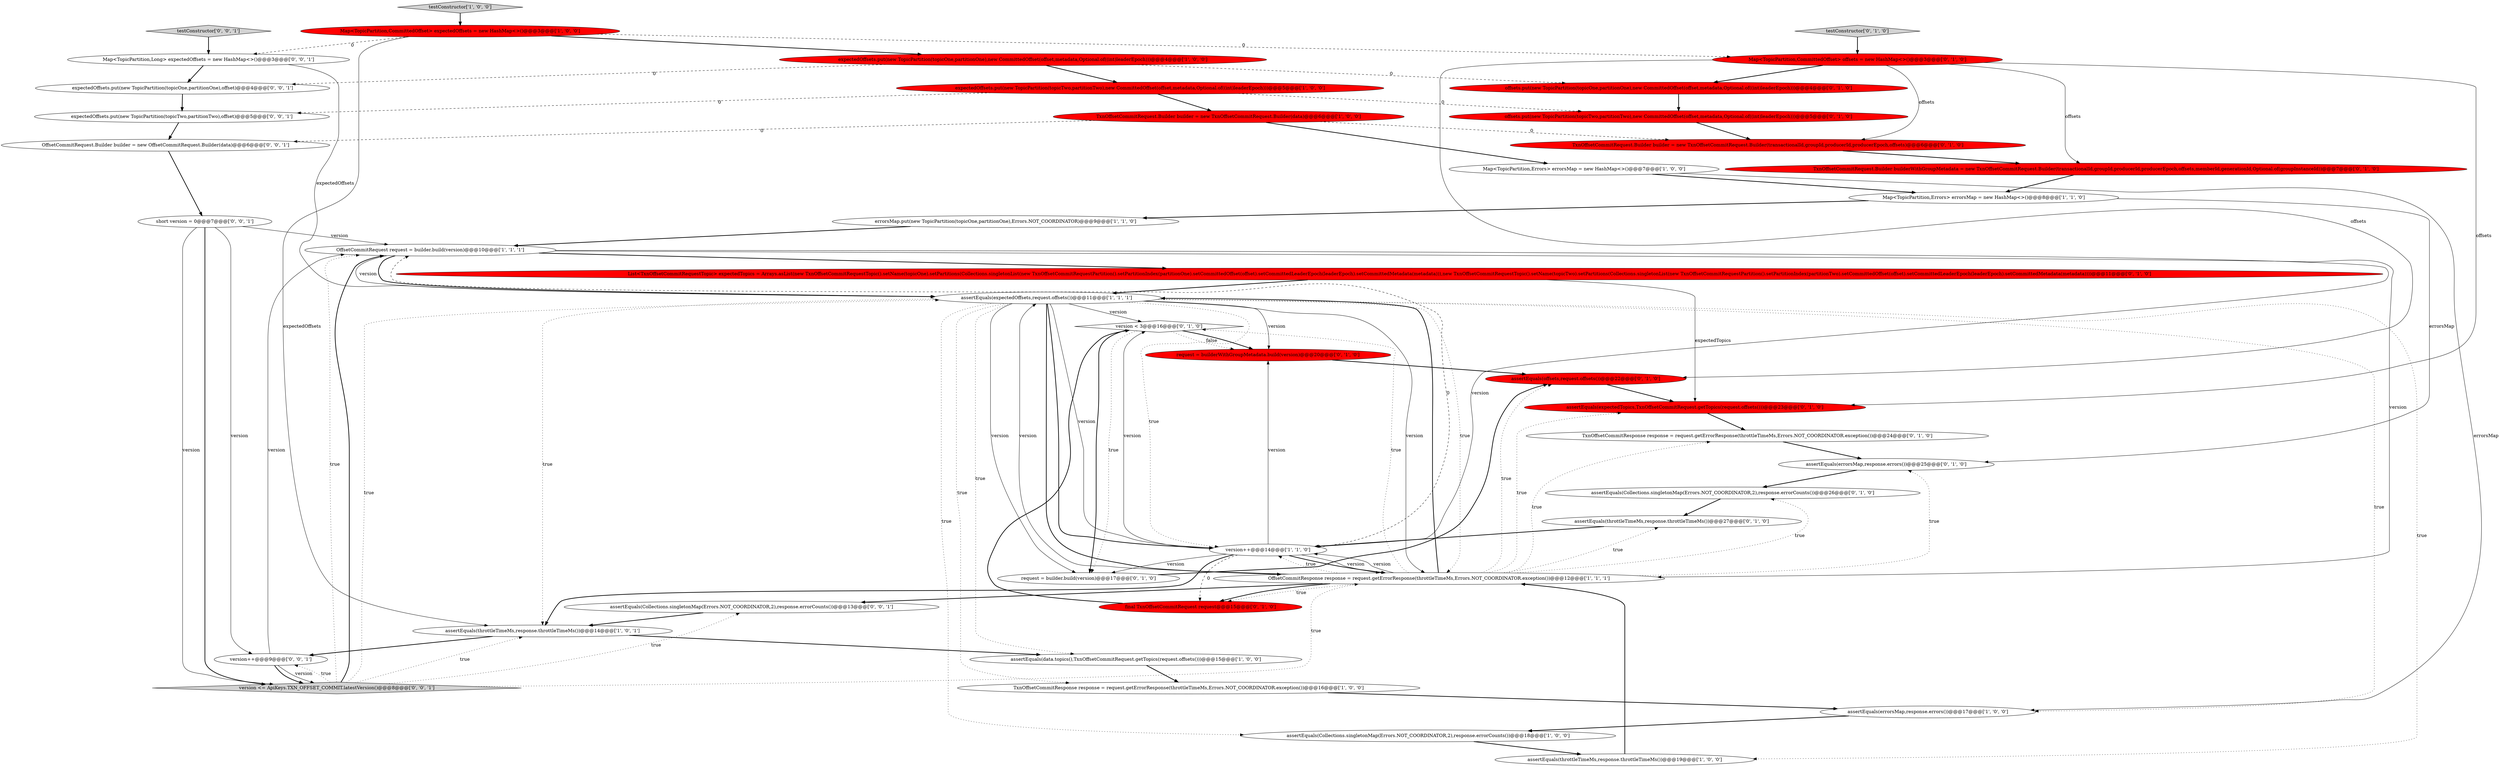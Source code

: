 digraph {
25 [style = filled, label = "offsets.put(new TopicPartition(topicOne,partitionOne),new CommittedOffset(offset,metadata,Optional.of((int)leaderEpoch)))@@@4@@@['0', '1', '0']", fillcolor = red, shape = ellipse image = "AAA1AAABBB2BBB"];
30 [style = filled, label = "version < 3@@@16@@@['0', '1', '0']", fillcolor = white, shape = diamond image = "AAA0AAABBB2BBB"];
15 [style = filled, label = "errorsMap.put(new TopicPartition(topicOne,partitionOne),Errors.NOT_COORDINATOR)@@@9@@@['1', '1', '0']", fillcolor = white, shape = ellipse image = "AAA0AAABBB1BBB"];
41 [style = filled, label = "expectedOffsets.put(new TopicPartition(topicOne,partitionOne),offset)@@@4@@@['0', '0', '1']", fillcolor = white, shape = ellipse image = "AAA0AAABBB3BBB"];
37 [style = filled, label = "version <= ApiKeys.TXN_OFFSET_COMMIT.latestVersion()@@@8@@@['0', '0', '1']", fillcolor = lightgray, shape = diamond image = "AAA0AAABBB3BBB"];
22 [style = filled, label = "TxnOffsetCommitRequest.Builder builderWithGroupMetadata = new TxnOffsetCommitRequest.Builder(transactionalId,groupId,producerId,producerEpoch,offsets,memberId,generationId,Optional.of(groupInstanceId))@@@7@@@['0', '1', '0']", fillcolor = red, shape = ellipse image = "AAA1AAABBB2BBB"];
10 [style = filled, label = "TxnOffsetCommitResponse response = request.getErrorResponse(throttleTimeMs,Errors.NOT_COORDINATOR.exception())@@@16@@@['1', '0', '0']", fillcolor = white, shape = ellipse image = "AAA0AAABBB1BBB"];
17 [style = filled, label = "assertEquals(data.topics(),TxnOffsetCommitRequest.getTopics(request.offsets()))@@@15@@@['1', '0', '0']", fillcolor = white, shape = ellipse image = "AAA0AAABBB1BBB"];
12 [style = filled, label = "assertEquals(throttleTimeMs,response.throttleTimeMs())@@@14@@@['1', '0', '1']", fillcolor = white, shape = ellipse image = "AAA0AAABBB1BBB"];
4 [style = filled, label = "Map<TopicPartition,Errors> errorsMap = new HashMap<>()@@@8@@@['1', '1', '0']", fillcolor = white, shape = ellipse image = "AAA0AAABBB1BBB"];
19 [style = filled, label = "offsets.put(new TopicPartition(topicTwo,partitionTwo),new CommittedOffset(offset,metadata,Optional.of((int)leaderEpoch)))@@@5@@@['0', '1', '0']", fillcolor = red, shape = ellipse image = "AAA1AAABBB2BBB"];
27 [style = filled, label = "assertEquals(Collections.singletonMap(Errors.NOT_COORDINATOR,2),response.errorCounts())@@@26@@@['0', '1', '0']", fillcolor = white, shape = ellipse image = "AAA0AAABBB2BBB"];
21 [style = filled, label = "TxnOffsetCommitRequest.Builder builder = new TxnOffsetCommitRequest.Builder(transactionalId,groupId,producerId,producerEpoch,offsets)@@@6@@@['0', '1', '0']", fillcolor = red, shape = ellipse image = "AAA1AAABBB2BBB"];
11 [style = filled, label = "Map<TopicPartition,Errors> errorsMap = new HashMap<>()@@@7@@@['1', '0', '0']", fillcolor = white, shape = ellipse image = "AAA0AAABBB1BBB"];
39 [style = filled, label = "OffsetCommitRequest.Builder builder = new OffsetCommitRequest.Builder(data)@@@6@@@['0', '0', '1']", fillcolor = white, shape = ellipse image = "AAA0AAABBB3BBB"];
23 [style = filled, label = "request = builderWithGroupMetadata.build(version)@@@20@@@['0', '1', '0']", fillcolor = red, shape = ellipse image = "AAA1AAABBB2BBB"];
24 [style = filled, label = "assertEquals(throttleTimeMs,response.throttleTimeMs())@@@27@@@['0', '1', '0']", fillcolor = white, shape = ellipse image = "AAA0AAABBB2BBB"];
26 [style = filled, label = "assertEquals(offsets,request.offsets())@@@22@@@['0', '1', '0']", fillcolor = red, shape = ellipse image = "AAA1AAABBB2BBB"];
9 [style = filled, label = "testConstructor['1', '0', '0']", fillcolor = lightgray, shape = diamond image = "AAA0AAABBB1BBB"];
43 [style = filled, label = "testConstructor['0', '0', '1']", fillcolor = lightgray, shape = diamond image = "AAA0AAABBB3BBB"];
20 [style = filled, label = "List<TxnOffsetCommitRequestTopic> expectedTopics = Arrays.asList(new TxnOffsetCommitRequestTopic().setName(topicOne).setPartitions(Collections.singletonList(new TxnOffsetCommitRequestPartition().setPartitionIndex(partitionOne).setCommittedOffset(offset).setCommittedLeaderEpoch(leaderEpoch).setCommittedMetadata(metadata))),new TxnOffsetCommitRequestTopic().setName(topicTwo).setPartitions(Collections.singletonList(new TxnOffsetCommitRequestPartition().setPartitionIndex(partitionTwo).setCommittedOffset(offset).setCommittedLeaderEpoch(leaderEpoch).setCommittedMetadata(metadata))))@@@11@@@['0', '1', '0']", fillcolor = red, shape = ellipse image = "AAA1AAABBB2BBB"];
14 [style = filled, label = "version++@@@14@@@['1', '1', '0']", fillcolor = white, shape = ellipse image = "AAA0AAABBB1BBB"];
42 [style = filled, label = "expectedOffsets.put(new TopicPartition(topicTwo,partitionTwo),offset)@@@5@@@['0', '0', '1']", fillcolor = white, shape = ellipse image = "AAA0AAABBB3BBB"];
35 [style = filled, label = "Map<TopicPartition,Long> expectedOffsets = new HashMap<>()@@@3@@@['0', '0', '1']", fillcolor = white, shape = ellipse image = "AAA0AAABBB3BBB"];
6 [style = filled, label = "Map<TopicPartition,CommittedOffset> expectedOffsets = new HashMap<>()@@@3@@@['1', '0', '0']", fillcolor = red, shape = ellipse image = "AAA1AAABBB1BBB"];
8 [style = filled, label = "OffsetCommitRequest request = builder.build(version)@@@10@@@['1', '1', '1']", fillcolor = white, shape = ellipse image = "AAA0AAABBB1BBB"];
1 [style = filled, label = "expectedOffsets.put(new TopicPartition(topicOne,partitionOne),new CommittedOffset(offset,metadata,Optional.of((int)leaderEpoch)))@@@4@@@['1', '0', '0']", fillcolor = red, shape = ellipse image = "AAA1AAABBB1BBB"];
13 [style = filled, label = "assertEquals(errorsMap,response.errors())@@@17@@@['1', '0', '0']", fillcolor = white, shape = ellipse image = "AAA0AAABBB1BBB"];
7 [style = filled, label = "TxnOffsetCommitRequest.Builder builder = new TxnOffsetCommitRequest.Builder(data)@@@6@@@['1', '0', '0']", fillcolor = red, shape = ellipse image = "AAA1AAABBB1BBB"];
40 [style = filled, label = "assertEquals(Collections.singletonMap(Errors.NOT_COORDINATOR,2),response.errorCounts())@@@13@@@['0', '0', '1']", fillcolor = white, shape = ellipse image = "AAA0AAABBB3BBB"];
38 [style = filled, label = "version++@@@9@@@['0', '0', '1']", fillcolor = white, shape = ellipse image = "AAA0AAABBB3BBB"];
0 [style = filled, label = "assertEquals(throttleTimeMs,response.throttleTimeMs())@@@19@@@['1', '0', '0']", fillcolor = white, shape = ellipse image = "AAA0AAABBB1BBB"];
32 [style = filled, label = "testConstructor['0', '1', '0']", fillcolor = lightgray, shape = diamond image = "AAA0AAABBB2BBB"];
28 [style = filled, label = "final TxnOffsetCommitRequest request@@@15@@@['0', '1', '0']", fillcolor = red, shape = ellipse image = "AAA1AAABBB2BBB"];
3 [style = filled, label = "assertEquals(expectedOffsets,request.offsets())@@@11@@@['1', '1', '1']", fillcolor = white, shape = ellipse image = "AAA0AAABBB1BBB"];
29 [style = filled, label = "assertEquals(errorsMap,response.errors())@@@25@@@['0', '1', '0']", fillcolor = white, shape = ellipse image = "AAA0AAABBB2BBB"];
33 [style = filled, label = "request = builder.build(version)@@@17@@@['0', '1', '0']", fillcolor = white, shape = ellipse image = "AAA0AAABBB2BBB"];
36 [style = filled, label = "short version = 0@@@7@@@['0', '0', '1']", fillcolor = white, shape = ellipse image = "AAA0AAABBB3BBB"];
5 [style = filled, label = "assertEquals(Collections.singletonMap(Errors.NOT_COORDINATOR,2),response.errorCounts())@@@18@@@['1', '0', '0']", fillcolor = white, shape = ellipse image = "AAA0AAABBB1BBB"];
31 [style = filled, label = "assertEquals(expectedTopics,TxnOffsetCommitRequest.getTopics(request.offsets()))@@@23@@@['0', '1', '0']", fillcolor = red, shape = ellipse image = "AAA1AAABBB2BBB"];
18 [style = filled, label = "Map<TopicPartition,CommittedOffset> offsets = new HashMap<>()@@@3@@@['0', '1', '0']", fillcolor = red, shape = ellipse image = "AAA1AAABBB2BBB"];
16 [style = filled, label = "OffsetCommitResponse response = request.getErrorResponse(throttleTimeMs,Errors.NOT_COORDINATOR.exception())@@@12@@@['1', '1', '1']", fillcolor = white, shape = ellipse image = "AAA0AAABBB1BBB"];
2 [style = filled, label = "expectedOffsets.put(new TopicPartition(topicTwo,partitionTwo),new CommittedOffset(offset,metadata,Optional.of((int)leaderEpoch)))@@@5@@@['1', '0', '0']", fillcolor = red, shape = ellipse image = "AAA1AAABBB1BBB"];
34 [style = filled, label = "TxnOffsetCommitResponse response = request.getErrorResponse(throttleTimeMs,Errors.NOT_COORDINATOR.exception())@@@24@@@['0', '1', '0']", fillcolor = white, shape = ellipse image = "AAA0AAABBB2BBB"];
2->42 [style = dashed, label="0"];
2->19 [style = dashed, label="0"];
38->37 [style = solid, label="version"];
16->34 [style = dotted, label="true"];
35->41 [style = bold, label=""];
4->15 [style = bold, label=""];
20->31 [style = solid, label="expectedTopics"];
37->3 [style = dotted, label="true"];
3->16 [style = bold, label=""];
6->35 [style = dashed, label="0"];
9->6 [style = bold, label=""];
22->4 [style = bold, label=""];
14->33 [style = solid, label="version"];
11->13 [style = solid, label="errorsMap"];
37->38 [style = dotted, label="true"];
12->38 [style = bold, label=""];
8->20 [style = bold, label=""];
5->0 [style = bold, label=""];
43->35 [style = bold, label=""];
16->14 [style = solid, label="version"];
25->19 [style = bold, label=""];
3->0 [style = dotted, label="true"];
8->14 [style = solid, label="version"];
32->18 [style = bold, label=""];
14->23 [style = solid, label="version"];
1->25 [style = dashed, label="0"];
18->22 [style = solid, label="offsets"];
30->33 [style = dotted, label="true"];
14->16 [style = bold, label=""];
16->3 [style = bold, label=""];
3->16 [style = solid, label="version"];
16->40 [style = bold, label=""];
7->11 [style = bold, label=""];
7->21 [style = dashed, label="0"];
28->30 [style = bold, label=""];
20->3 [style = bold, label=""];
6->18 [style = dashed, label="0"];
29->27 [style = bold, label=""];
37->8 [style = dotted, label="true"];
3->5 [style = dotted, label="true"];
3->30 [style = solid, label="version"];
38->37 [style = bold, label=""];
21->22 [style = bold, label=""];
30->23 [style = dotted, label="false"];
16->14 [style = dotted, label="true"];
18->25 [style = bold, label=""];
13->5 [style = bold, label=""];
18->26 [style = solid, label="offsets"];
3->17 [style = dotted, label="true"];
36->37 [style = bold, label=""];
3->23 [style = solid, label="version"];
7->39 [style = dashed, label="0"];
16->24 [style = dotted, label="true"];
17->10 [style = bold, label=""];
34->29 [style = bold, label=""];
0->16 [style = bold, label=""];
8->16 [style = solid, label="version"];
30->33 [style = bold, label=""];
14->28 [style = dashed, label="0"];
14->16 [style = solid, label="version"];
3->10 [style = dotted, label="true"];
12->17 [style = bold, label=""];
8->3 [style = bold, label=""];
11->4 [style = bold, label=""];
42->39 [style = bold, label=""];
14->30 [style = solid, label="version"];
38->8 [style = solid, label="version"];
31->34 [style = bold, label=""];
33->26 [style = bold, label=""];
3->14 [style = dotted, label="true"];
6->1 [style = bold, label=""];
40->12 [style = bold, label=""];
26->31 [style = bold, label=""];
10->13 [style = bold, label=""];
18->31 [style = solid, label="offsets"];
27->24 [style = bold, label=""];
36->37 [style = solid, label="version"];
1->2 [style = bold, label=""];
16->27 [style = dotted, label="true"];
16->3 [style = solid, label="version"];
37->8 [style = bold, label=""];
16->31 [style = dotted, label="true"];
16->29 [style = dotted, label="true"];
35->3 [style = solid, label="expectedOffsets"];
15->8 [style = bold, label=""];
14->8 [style = dashed, label="0"];
3->13 [style = dotted, label="true"];
37->16 [style = dotted, label="true"];
19->21 [style = bold, label=""];
18->21 [style = solid, label="offsets"];
4->29 [style = solid, label="errorsMap"];
16->30 [style = dotted, label="true"];
3->14 [style = bold, label=""];
30->23 [style = bold, label=""];
23->26 [style = bold, label=""];
37->12 [style = dotted, label="true"];
1->41 [style = dashed, label="0"];
3->33 [style = solid, label="version"];
24->14 [style = bold, label=""];
16->26 [style = dotted, label="true"];
16->28 [style = bold, label=""];
3->12 [style = dotted, label="true"];
14->12 [style = bold, label=""];
3->14 [style = solid, label="version"];
6->12 [style = solid, label="expectedOffsets"];
8->3 [style = solid, label="version"];
2->7 [style = bold, label=""];
16->28 [style = dotted, label="true"];
37->40 [style = dotted, label="true"];
39->36 [style = bold, label=""];
36->38 [style = solid, label="version"];
36->8 [style = solid, label="version"];
3->16 [style = dotted, label="true"];
41->42 [style = bold, label=""];
}
